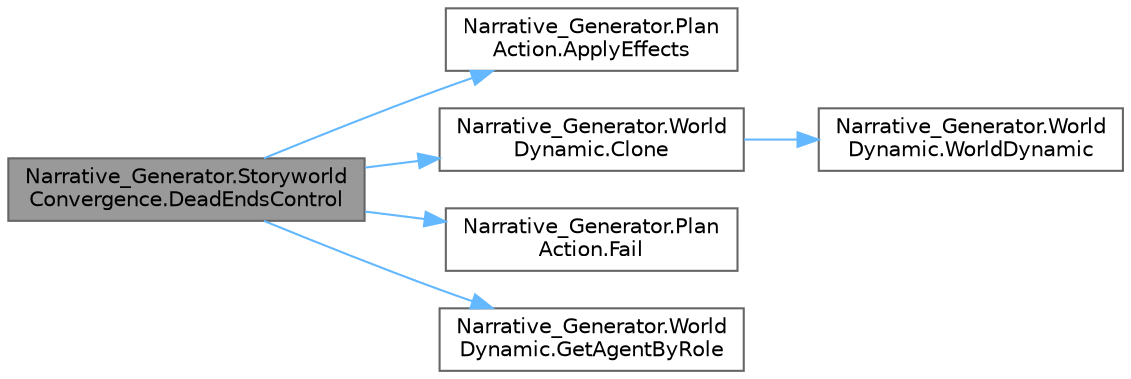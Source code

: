 digraph "Narrative_Generator.StoryworldConvergence.DeadEndsControl"
{
 // LATEX_PDF_SIZE
  bgcolor="transparent";
  edge [fontname=Helvetica,fontsize=10,labelfontname=Helvetica,labelfontsize=10];
  node [fontname=Helvetica,fontsize=10,shape=box,height=0.2,width=0.4];
  rankdir="LR";
  Node1 [label="Narrative_Generator.Storyworld\lConvergence.DeadEndsControl",height=0.2,width=0.4,color="gray40", fillcolor="grey60", style="filled", fontcolor="black",tooltip="A method that checks whether the effects of the action under test will result in a dead end in the gr..."];
  Node1 -> Node2 [color="steelblue1",style="solid"];
  Node2 [label="Narrative_Generator.Plan\lAction.ApplyEffects",height=0.2,width=0.4,color="grey40", fillcolor="white", style="filled",URL="$class_narrative___generator_1_1_plan_action.html#ab063bdf4f0f093c205f424cbe4523943",tooltip="An abstract method for applying changes defined by an action to the current state of the storyworld."];
  Node1 -> Node3 [color="steelblue1",style="solid"];
  Node3 [label="Narrative_Generator.World\lDynamic.Clone",height=0.2,width=0.4,color="grey40", fillcolor="white", style="filled",URL="$class_narrative___generator_1_1_world_dynamic.html#ab9b01377b7edd3dce12d65b8af313d01",tooltip="Method for cloning an WorldDynamic instance."];
  Node3 -> Node4 [color="steelblue1",style="solid"];
  Node4 [label="Narrative_Generator.World\lDynamic.WorldDynamic",height=0.2,width=0.4,color="grey40", fillcolor="white", style="filled",URL="$class_narrative___generator_1_1_world_dynamic.html#af85b19236d5e9562df3f62550eca7176",tooltip="Constructor without parameters."];
  Node1 -> Node5 [color="steelblue1",style="solid"];
  Node5 [label="Narrative_Generator.Plan\lAction.Fail",height=0.2,width=0.4,color="grey40", fillcolor="white", style="filled",URL="$class_narrative___generator_1_1_plan_action.html#aeef93553ad0b2818f98f300d071894b8",tooltip="An abstract method for defining behavior if the result of an action fails."];
  Node1 -> Node6 [color="steelblue1",style="solid"];
  Node6 [label="Narrative_Generator.World\lDynamic.GetAgentByRole",height=0.2,width=0.4,color="grey40", fillcolor="white", style="filled",URL="$class_narrative___generator_1_1_world_dynamic.html#a0514a97e9b85397137dd80125581cf61",tooltip="Returns the first founded agent with the specified role."];
}
